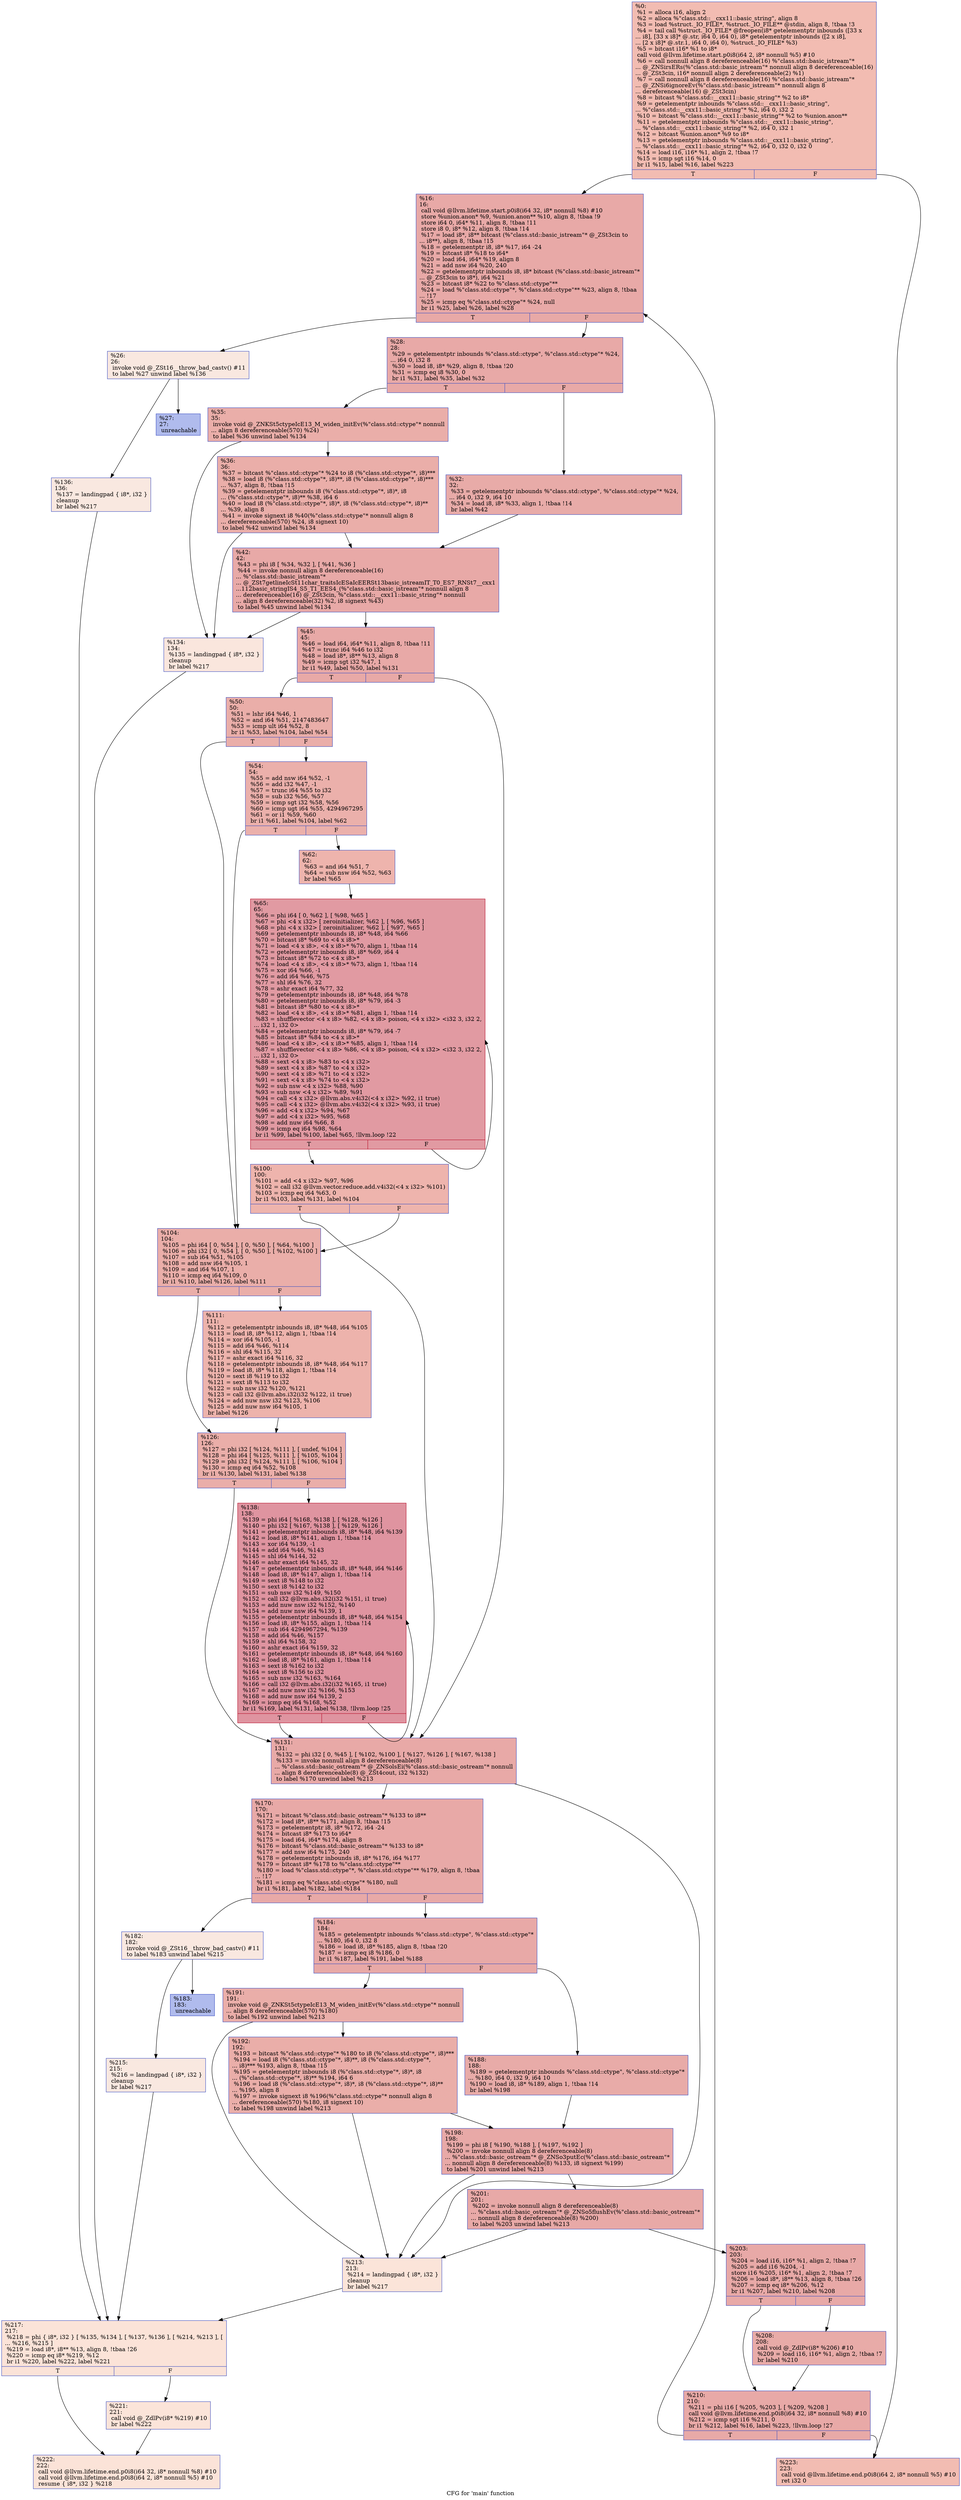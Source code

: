 digraph "CFG for 'main' function" {
	label="CFG for 'main' function";

	Node0x55bd26903bb0 [shape=record,color="#3d50c3ff", style=filled, fillcolor="#e1675170",label="{%0:\l  %1 = alloca i16, align 2\l  %2 = alloca %\"class.std::__cxx11::basic_string\", align 8\l  %3 = load %struct._IO_FILE*, %struct._IO_FILE** @stdin, align 8, !tbaa !3\l  %4 = tail call %struct._IO_FILE* @freopen(i8* getelementptr inbounds ([33 x\l... i8], [33 x i8]* @.str, i64 0, i64 0), i8* getelementptr inbounds ([2 x i8],\l... [2 x i8]* @.str.1, i64 0, i64 0), %struct._IO_FILE* %3)\l  %5 = bitcast i16* %1 to i8*\l  call void @llvm.lifetime.start.p0i8(i64 2, i8* nonnull %5) #10\l  %6 = call nonnull align 8 dereferenceable(16) %\"class.std::basic_istream\"*\l... @_ZNSirsERs(%\"class.std::basic_istream\"* nonnull align 8 dereferenceable(16)\l... @_ZSt3cin, i16* nonnull align 2 dereferenceable(2) %1)\l  %7 = call nonnull align 8 dereferenceable(16) %\"class.std::basic_istream\"*\l... @_ZNSi6ignoreEv(%\"class.std::basic_istream\"* nonnull align 8\l... dereferenceable(16) @_ZSt3cin)\l  %8 = bitcast %\"class.std::__cxx11::basic_string\"* %2 to i8*\l  %9 = getelementptr inbounds %\"class.std::__cxx11::basic_string\",\l... %\"class.std::__cxx11::basic_string\"* %2, i64 0, i32 2\l  %10 = bitcast %\"class.std::__cxx11::basic_string\"* %2 to %union.anon**\l  %11 = getelementptr inbounds %\"class.std::__cxx11::basic_string\",\l... %\"class.std::__cxx11::basic_string\"* %2, i64 0, i32 1\l  %12 = bitcast %union.anon* %9 to i8*\l  %13 = getelementptr inbounds %\"class.std::__cxx11::basic_string\",\l... %\"class.std::__cxx11::basic_string\"* %2, i64 0, i32 0, i32 0\l  %14 = load i16, i16* %1, align 2, !tbaa !7\l  %15 = icmp sgt i16 %14, 0\l  br i1 %15, label %16, label %223\l|{<s0>T|<s1>F}}"];
	Node0x55bd26903bb0:s0 -> Node0x55bd26904bc0;
	Node0x55bd26903bb0:s1 -> Node0x55bd26906a60;
	Node0x55bd26904bc0 [shape=record,color="#3d50c3ff", style=filled, fillcolor="#ca3b3770",label="{%16:\l16:                                               \l  call void @llvm.lifetime.start.p0i8(i64 32, i8* nonnull %8) #10\l  store %union.anon* %9, %union.anon** %10, align 8, !tbaa !9\l  store i64 0, i64* %11, align 8, !tbaa !11\l  store i8 0, i8* %12, align 8, !tbaa !14\l  %17 = load i8*, i8** bitcast (%\"class.std::basic_istream\"* @_ZSt3cin to\l... i8**), align 8, !tbaa !15\l  %18 = getelementptr i8, i8* %17, i64 -24\l  %19 = bitcast i8* %18 to i64*\l  %20 = load i64, i64* %19, align 8\l  %21 = add nsw i64 %20, 240\l  %22 = getelementptr inbounds i8, i8* bitcast (%\"class.std::basic_istream\"*\l... @_ZSt3cin to i8*), i64 %21\l  %23 = bitcast i8* %22 to %\"class.std::ctype\"**\l  %24 = load %\"class.std::ctype\"*, %\"class.std::ctype\"** %23, align 8, !tbaa\l... !17\l  %25 = icmp eq %\"class.std::ctype\"* %24, null\l  br i1 %25, label %26, label %28\l|{<s0>T|<s1>F}}"];
	Node0x55bd26904bc0:s0 -> Node0x55bd26907920;
	Node0x55bd26904bc0:s1 -> Node0x55bd269079b0;
	Node0x55bd26907920 [shape=record,color="#3d50c3ff", style=filled, fillcolor="#f1ccb870",label="{%26:\l26:                                               \l  invoke void @_ZSt16__throw_bad_castv() #11\l          to label %27 unwind label %136\l}"];
	Node0x55bd26907920 -> Node0x55bd26907b40;
	Node0x55bd26907920 -> Node0x55bd26907b90;
	Node0x55bd26907b40 [shape=record,color="#3d50c3ff", style=filled, fillcolor="#4c66d670",label="{%27:\l27:                                               \l  unreachable\l}"];
	Node0x55bd269079b0 [shape=record,color="#3d50c3ff", style=filled, fillcolor="#ca3b3770",label="{%28:\l28:                                               \l  %29 = getelementptr inbounds %\"class.std::ctype\", %\"class.std::ctype\"* %24,\l... i64 0, i32 8\l  %30 = load i8, i8* %29, align 8, !tbaa !20\l  %31 = icmp eq i8 %30, 0\l  br i1 %31, label %35, label %32\l|{<s0>T|<s1>F}}"];
	Node0x55bd269079b0:s0 -> Node0x55bd26908120;
	Node0x55bd269079b0:s1 -> Node0x55bd269081b0;
	Node0x55bd269081b0 [shape=record,color="#3d50c3ff", style=filled, fillcolor="#cc403a70",label="{%32:\l32:                                               \l  %33 = getelementptr inbounds %\"class.std::ctype\", %\"class.std::ctype\"* %24,\l... i64 0, i32 9, i64 10\l  %34 = load i8, i8* %33, align 1, !tbaa !14\l  br label %42\l}"];
	Node0x55bd269081b0 -> Node0x55bd26908be0;
	Node0x55bd26908120 [shape=record,color="#3d50c3ff", style=filled, fillcolor="#d0473d70",label="{%35:\l35:                                               \l  invoke void @_ZNKSt5ctypeIcE13_M_widen_initEv(%\"class.std::ctype\"* nonnull\l... align 8 dereferenceable(570) %24)\l          to label %36 unwind label %134\l}"];
	Node0x55bd26908120 -> Node0x55bd26908d20;
	Node0x55bd26908120 -> Node0x55bd26908d70;
	Node0x55bd26908d20 [shape=record,color="#3d50c3ff", style=filled, fillcolor="#d0473d70",label="{%36:\l36:                                               \l  %37 = bitcast %\"class.std::ctype\"* %24 to i8 (%\"class.std::ctype\"*, i8)***\l  %38 = load i8 (%\"class.std::ctype\"*, i8)**, i8 (%\"class.std::ctype\"*, i8)***\l... %37, align 8, !tbaa !15\l  %39 = getelementptr inbounds i8 (%\"class.std::ctype\"*, i8)*, i8\l... (%\"class.std::ctype\"*, i8)** %38, i64 6\l  %40 = load i8 (%\"class.std::ctype\"*, i8)*, i8 (%\"class.std::ctype\"*, i8)**\l... %39, align 8\l  %41 = invoke signext i8 %40(%\"class.std::ctype\"* nonnull align 8\l... dereferenceable(570) %24, i8 signext 10)\l          to label %42 unwind label %134\l}"];
	Node0x55bd26908d20 -> Node0x55bd26908be0;
	Node0x55bd26908d20 -> Node0x55bd26908d70;
	Node0x55bd26908be0 [shape=record,color="#3d50c3ff", style=filled, fillcolor="#ca3b3770",label="{%42:\l42:                                               \l  %43 = phi i8 [ %34, %32 ], [ %41, %36 ]\l  %44 = invoke nonnull align 8 dereferenceable(16)\l... %\"class.std::basic_istream\"*\l... @_ZSt7getlineIcSt11char_traitsIcESaIcEERSt13basic_istreamIT_T0_ES7_RNSt7__cxx1\l...112basic_stringIS4_S5_T1_EES4_(%\"class.std::basic_istream\"* nonnull align 8\l... dereferenceable(16) @_ZSt3cin, %\"class.std::__cxx11::basic_string\"* nonnull\l... align 8 dereferenceable(32) %2, i8 signext %43)\l          to label %45 unwind label %134\l}"];
	Node0x55bd26908be0 -> Node0x55bd2690a2f0;
	Node0x55bd26908be0 -> Node0x55bd26908d70;
	Node0x55bd2690a2f0 [shape=record,color="#3d50c3ff", style=filled, fillcolor="#ca3b3770",label="{%45:\l45:                                               \l  %46 = load i64, i64* %11, align 8, !tbaa !11\l  %47 = trunc i64 %46 to i32\l  %48 = load i8*, i8** %13, align 8\l  %49 = icmp sgt i32 %47, 1\l  br i1 %49, label %50, label %131\l|{<s0>T|<s1>F}}"];
	Node0x55bd2690a2f0:s0 -> Node0x55bd2690ad20;
	Node0x55bd2690a2f0:s1 -> Node0x55bd2690ad70;
	Node0x55bd2690ad20 [shape=record,color="#3d50c3ff", style=filled, fillcolor="#d0473d70",label="{%50:\l50:                                               \l  %51 = lshr i64 %46, 1\l  %52 = and i64 %51, 2147483647\l  %53 = icmp ult i64 %52, 8\l  br i1 %53, label %104, label %54\l|{<s0>T|<s1>F}}"];
	Node0x55bd2690ad20:s0 -> Node0x55bd2690b0f0;
	Node0x55bd2690ad20:s1 -> Node0x55bd2690b140;
	Node0x55bd2690b140 [shape=record,color="#3d50c3ff", style=filled, fillcolor="#d24b4070",label="{%54:\l54:                                               \l  %55 = add nsw i64 %52, -1\l  %56 = add i32 %47, -1\l  %57 = trunc i64 %55 to i32\l  %58 = sub i32 %56, %57\l  %59 = icmp sgt i32 %58, %56\l  %60 = icmp ugt i64 %55, 4294967295\l  %61 = or i1 %59, %60\l  br i1 %61, label %104, label %62\l|{<s0>T|<s1>F}}"];
	Node0x55bd2690b140:s0 -> Node0x55bd2690b0f0;
	Node0x55bd2690b140:s1 -> Node0x55bd2690b6e0;
	Node0x55bd2690b6e0 [shape=record,color="#3d50c3ff", style=filled, fillcolor="#d8564670",label="{%62:\l62:                                               \l  %63 = and i64 %51, 7\l  %64 = sub nsw i64 %52, %63\l  br label %65\l}"];
	Node0x55bd2690b6e0 -> Node0x55bd2690b930;
	Node0x55bd2690b930 [shape=record,color="#b70d28ff", style=filled, fillcolor="#bb1b2c70",label="{%65:\l65:                                               \l  %66 = phi i64 [ 0, %62 ], [ %98, %65 ]\l  %67 = phi \<4 x i32\> [ zeroinitializer, %62 ], [ %96, %65 ]\l  %68 = phi \<4 x i32\> [ zeroinitializer, %62 ], [ %97, %65 ]\l  %69 = getelementptr inbounds i8, i8* %48, i64 %66\l  %70 = bitcast i8* %69 to \<4 x i8\>*\l  %71 = load \<4 x i8\>, \<4 x i8\>* %70, align 1, !tbaa !14\l  %72 = getelementptr inbounds i8, i8* %69, i64 4\l  %73 = bitcast i8* %72 to \<4 x i8\>*\l  %74 = load \<4 x i8\>, \<4 x i8\>* %73, align 1, !tbaa !14\l  %75 = xor i64 %66, -1\l  %76 = add i64 %46, %75\l  %77 = shl i64 %76, 32\l  %78 = ashr exact i64 %77, 32\l  %79 = getelementptr inbounds i8, i8* %48, i64 %78\l  %80 = getelementptr inbounds i8, i8* %79, i64 -3\l  %81 = bitcast i8* %80 to \<4 x i8\>*\l  %82 = load \<4 x i8\>, \<4 x i8\>* %81, align 1, !tbaa !14\l  %83 = shufflevector \<4 x i8\> %82, \<4 x i8\> poison, \<4 x i32\> \<i32 3, i32 2,\l... i32 1, i32 0\>\l  %84 = getelementptr inbounds i8, i8* %79, i64 -7\l  %85 = bitcast i8* %84 to \<4 x i8\>*\l  %86 = load \<4 x i8\>, \<4 x i8\>* %85, align 1, !tbaa !14\l  %87 = shufflevector \<4 x i8\> %86, \<4 x i8\> poison, \<4 x i32\> \<i32 3, i32 2,\l... i32 1, i32 0\>\l  %88 = sext \<4 x i8\> %83 to \<4 x i32\>\l  %89 = sext \<4 x i8\> %87 to \<4 x i32\>\l  %90 = sext \<4 x i8\> %71 to \<4 x i32\>\l  %91 = sext \<4 x i8\> %74 to \<4 x i32\>\l  %92 = sub nsw \<4 x i32\> %88, %90\l  %93 = sub nsw \<4 x i32\> %89, %91\l  %94 = call \<4 x i32\> @llvm.abs.v4i32(\<4 x i32\> %92, i1 true)\l  %95 = call \<4 x i32\> @llvm.abs.v4i32(\<4 x i32\> %93, i1 true)\l  %96 = add \<4 x i32\> %94, %67\l  %97 = add \<4 x i32\> %95, %68\l  %98 = add nuw i64 %66, 8\l  %99 = icmp eq i64 %98, %64\l  br i1 %99, label %100, label %65, !llvm.loop !22\l|{<s0>T|<s1>F}}"];
	Node0x55bd2690b930:s0 -> Node0x55bd2690db70;
	Node0x55bd2690b930:s1 -> Node0x55bd2690b930;
	Node0x55bd2690db70 [shape=record,color="#3d50c3ff", style=filled, fillcolor="#d8564670",label="{%100:\l100:                                              \l  %101 = add \<4 x i32\> %97, %96\l  %102 = call i32 @llvm.vector.reduce.add.v4i32(\<4 x i32\> %101)\l  %103 = icmp eq i64 %63, 0\l  br i1 %103, label %131, label %104\l|{<s0>T|<s1>F}}"];
	Node0x55bd2690db70:s0 -> Node0x55bd2690ad70;
	Node0x55bd2690db70:s1 -> Node0x55bd2690b0f0;
	Node0x55bd2690b0f0 [shape=record,color="#3d50c3ff", style=filled, fillcolor="#d0473d70",label="{%104:\l104:                                              \l  %105 = phi i64 [ 0, %54 ], [ 0, %50 ], [ %64, %100 ]\l  %106 = phi i32 [ 0, %54 ], [ 0, %50 ], [ %102, %100 ]\l  %107 = sub i64 %51, %105\l  %108 = add nsw i64 %105, 1\l  %109 = and i64 %107, 1\l  %110 = icmp eq i64 %109, 0\l  br i1 %110, label %126, label %111\l|{<s0>T|<s1>F}}"];
	Node0x55bd2690b0f0:s0 -> Node0x55bd2690e400;
	Node0x55bd2690b0f0:s1 -> Node0x55bd2690e450;
	Node0x55bd2690e450 [shape=record,color="#3d50c3ff", style=filled, fillcolor="#d6524470",label="{%111:\l111:                                              \l  %112 = getelementptr inbounds i8, i8* %48, i64 %105\l  %113 = load i8, i8* %112, align 1, !tbaa !14\l  %114 = xor i64 %105, -1\l  %115 = add i64 %46, %114\l  %116 = shl i64 %115, 32\l  %117 = ashr exact i64 %116, 32\l  %118 = getelementptr inbounds i8, i8* %48, i64 %117\l  %119 = load i8, i8* %118, align 1, !tbaa !14\l  %120 = sext i8 %119 to i32\l  %121 = sext i8 %113 to i32\l  %122 = sub nsw i32 %120, %121\l  %123 = call i32 @llvm.abs.i32(i32 %122, i1 true)\l  %124 = add nuw nsw i32 %123, %106\l  %125 = add nuw nsw i64 %105, 1\l  br label %126\l}"];
	Node0x55bd2690e450 -> Node0x55bd2690e400;
	Node0x55bd2690e400 [shape=record,color="#3d50c3ff", style=filled, fillcolor="#d0473d70",label="{%126:\l126:                                              \l  %127 = phi i32 [ %124, %111 ], [ undef, %104 ]\l  %128 = phi i64 [ %125, %111 ], [ %105, %104 ]\l  %129 = phi i32 [ %124, %111 ], [ %106, %104 ]\l  %130 = icmp eq i64 %52, %108\l  br i1 %130, label %131, label %138\l|{<s0>T|<s1>F}}"];
	Node0x55bd2690e400:s0 -> Node0x55bd2690ad70;
	Node0x55bd2690e400:s1 -> Node0x55bd2690fd90;
	Node0x55bd2690ad70 [shape=record,color="#3d50c3ff", style=filled, fillcolor="#ca3b3770",label="{%131:\l131:                                              \l  %132 = phi i32 [ 0, %45 ], [ %102, %100 ], [ %127, %126 ], [ %167, %138 ]\l  %133 = invoke nonnull align 8 dereferenceable(8)\l... %\"class.std::basic_ostream\"* @_ZNSolsEi(%\"class.std::basic_ostream\"* nonnull\l... align 8 dereferenceable(8) @_ZSt4cout, i32 %132)\l          to label %170 unwind label %213\l}"];
	Node0x55bd2690ad70 -> Node0x55bd26910010;
	Node0x55bd2690ad70 -> Node0x55bd26910060;
	Node0x55bd26908d70 [shape=record,color="#3d50c3ff", style=filled, fillcolor="#f3c7b170",label="{%134:\l134:                                              \l  %135 = landingpad \{ i8*, i32 \}\l          cleanup\l  br label %217\l}"];
	Node0x55bd26908d70 -> Node0x55bd269103d0;
	Node0x55bd26907b90 [shape=record,color="#3d50c3ff", style=filled, fillcolor="#f1ccb870",label="{%136:\l136:                                              \l  %137 = landingpad \{ i8*, i32 \}\l          cleanup\l  br label %217\l}"];
	Node0x55bd26907b90 -> Node0x55bd269103d0;
	Node0x55bd2690fd90 [shape=record,color="#b70d28ff", style=filled, fillcolor="#b70d2870",label="{%138:\l138:                                              \l  %139 = phi i64 [ %168, %138 ], [ %128, %126 ]\l  %140 = phi i32 [ %167, %138 ], [ %129, %126 ]\l  %141 = getelementptr inbounds i8, i8* %48, i64 %139\l  %142 = load i8, i8* %141, align 1, !tbaa !14\l  %143 = xor i64 %139, -1\l  %144 = add i64 %46, %143\l  %145 = shl i64 %144, 32\l  %146 = ashr exact i64 %145, 32\l  %147 = getelementptr inbounds i8, i8* %48, i64 %146\l  %148 = load i8, i8* %147, align 1, !tbaa !14\l  %149 = sext i8 %148 to i32\l  %150 = sext i8 %142 to i32\l  %151 = sub nsw i32 %149, %150\l  %152 = call i32 @llvm.abs.i32(i32 %151, i1 true)\l  %153 = add nuw nsw i32 %152, %140\l  %154 = add nuw nsw i64 %139, 1\l  %155 = getelementptr inbounds i8, i8* %48, i64 %154\l  %156 = load i8, i8* %155, align 1, !tbaa !14\l  %157 = sub i64 4294967294, %139\l  %158 = add i64 %46, %157\l  %159 = shl i64 %158, 32\l  %160 = ashr exact i64 %159, 32\l  %161 = getelementptr inbounds i8, i8* %48, i64 %160\l  %162 = load i8, i8* %161, align 1, !tbaa !14\l  %163 = sext i8 %162 to i32\l  %164 = sext i8 %156 to i32\l  %165 = sub nsw i32 %163, %164\l  %166 = call i32 @llvm.abs.i32(i32 %165, i1 true)\l  %167 = add nuw nsw i32 %166, %153\l  %168 = add nuw nsw i64 %139, 2\l  %169 = icmp eq i64 %168, %52\l  br i1 %169, label %131, label %138, !llvm.loop !25\l|{<s0>T|<s1>F}}"];
	Node0x55bd2690fd90:s0 -> Node0x55bd2690ad70;
	Node0x55bd2690fd90:s1 -> Node0x55bd2690fd90;
	Node0x55bd26910010 [shape=record,color="#3d50c3ff", style=filled, fillcolor="#ca3b3770",label="{%170:\l170:                                              \l  %171 = bitcast %\"class.std::basic_ostream\"* %133 to i8**\l  %172 = load i8*, i8** %171, align 8, !tbaa !15\l  %173 = getelementptr i8, i8* %172, i64 -24\l  %174 = bitcast i8* %173 to i64*\l  %175 = load i64, i64* %174, align 8\l  %176 = bitcast %\"class.std::basic_ostream\"* %133 to i8*\l  %177 = add nsw i64 %175, 240\l  %178 = getelementptr inbounds i8, i8* %176, i64 %177\l  %179 = bitcast i8* %178 to %\"class.std::ctype\"**\l  %180 = load %\"class.std::ctype\"*, %\"class.std::ctype\"** %179, align 8, !tbaa\l... !17\l  %181 = icmp eq %\"class.std::ctype\"* %180, null\l  br i1 %181, label %182, label %184\l|{<s0>T|<s1>F}}"];
	Node0x55bd26910010:s0 -> Node0x55bd26912490;
	Node0x55bd26910010:s1 -> Node0x55bd269124e0;
	Node0x55bd26912490 [shape=record,color="#3d50c3ff", style=filled, fillcolor="#f1ccb870",label="{%182:\l182:                                              \l  invoke void @_ZSt16__throw_bad_castv() #11\l          to label %183 unwind label %215\l}"];
	Node0x55bd26912490 -> Node0x55bd269125e0;
	Node0x55bd26912490 -> Node0x55bd26912630;
	Node0x55bd269125e0 [shape=record,color="#3d50c3ff", style=filled, fillcolor="#4c66d670",label="{%183:\l183:                                              \l  unreachable\l}"];
	Node0x55bd269124e0 [shape=record,color="#3d50c3ff", style=filled, fillcolor="#ca3b3770",label="{%184:\l184:                                              \l  %185 = getelementptr inbounds %\"class.std::ctype\", %\"class.std::ctype\"*\l... %180, i64 0, i32 8\l  %186 = load i8, i8* %185, align 8, !tbaa !20\l  %187 = icmp eq i8 %186, 0\l  br i1 %187, label %191, label %188\l|{<s0>T|<s1>F}}"];
	Node0x55bd269124e0:s0 -> Node0x55bd26913010;
	Node0x55bd269124e0:s1 -> Node0x55bd26913060;
	Node0x55bd26913060 [shape=record,color="#3d50c3ff", style=filled, fillcolor="#cc403a70",label="{%188:\l188:                                              \l  %189 = getelementptr inbounds %\"class.std::ctype\", %\"class.std::ctype\"*\l... %180, i64 0, i32 9, i64 10\l  %190 = load i8, i8* %189, align 1, !tbaa !14\l  br label %198\l}"];
	Node0x55bd26913060 -> Node0x55bd269131d0;
	Node0x55bd26913010 [shape=record,color="#3d50c3ff", style=filled, fillcolor="#d0473d70",label="{%191:\l191:                                              \l  invoke void @_ZNKSt5ctypeIcE13_M_widen_initEv(%\"class.std::ctype\"* nonnull\l... align 8 dereferenceable(570) %180)\l          to label %192 unwind label %213\l}"];
	Node0x55bd26913010 -> Node0x55bd26913290;
	Node0x55bd26913010 -> Node0x55bd26910060;
	Node0x55bd26913290 [shape=record,color="#3d50c3ff", style=filled, fillcolor="#d0473d70",label="{%192:\l192:                                              \l  %193 = bitcast %\"class.std::ctype\"* %180 to i8 (%\"class.std::ctype\"*, i8)***\l  %194 = load i8 (%\"class.std::ctype\"*, i8)**, i8 (%\"class.std::ctype\"*,\l... i8)*** %193, align 8, !tbaa !15\l  %195 = getelementptr inbounds i8 (%\"class.std::ctype\"*, i8)*, i8\l... (%\"class.std::ctype\"*, i8)** %194, i64 6\l  %196 = load i8 (%\"class.std::ctype\"*, i8)*, i8 (%\"class.std::ctype\"*, i8)**\l... %195, align 8\l  %197 = invoke signext i8 %196(%\"class.std::ctype\"* nonnull align 8\l... dereferenceable(570) %180, i8 signext 10)\l          to label %198 unwind label %213\l}"];
	Node0x55bd26913290 -> Node0x55bd269131d0;
	Node0x55bd26913290 -> Node0x55bd26910060;
	Node0x55bd269131d0 [shape=record,color="#3d50c3ff", style=filled, fillcolor="#ca3b3770",label="{%198:\l198:                                              \l  %199 = phi i8 [ %190, %188 ], [ %197, %192 ]\l  %200 = invoke nonnull align 8 dereferenceable(8)\l... %\"class.std::basic_ostream\"* @_ZNSo3putEc(%\"class.std::basic_ostream\"*\l... nonnull align 8 dereferenceable(8) %133, i8 signext %199)\l          to label %201 unwind label %213\l}"];
	Node0x55bd269131d0 -> Node0x55bd26913740;
	Node0x55bd269131d0 -> Node0x55bd26910060;
	Node0x55bd26913740 [shape=record,color="#3d50c3ff", style=filled, fillcolor="#ca3b3770",label="{%201:\l201:                                              \l  %202 = invoke nonnull align 8 dereferenceable(8)\l... %\"class.std::basic_ostream\"* @_ZNSo5flushEv(%\"class.std::basic_ostream\"*\l... nonnull align 8 dereferenceable(8) %200)\l          to label %203 unwind label %213\l}"];
	Node0x55bd26913740 -> Node0x55bd269139d0;
	Node0x55bd26913740 -> Node0x55bd26910060;
	Node0x55bd269139d0 [shape=record,color="#3d50c3ff", style=filled, fillcolor="#ca3b3770",label="{%203:\l203:                                              \l  %204 = load i16, i16* %1, align 2, !tbaa !7\l  %205 = add i16 %204, -1\l  store i16 %205, i16* %1, align 2, !tbaa !7\l  %206 = load i8*, i8** %13, align 8, !tbaa !26\l  %207 = icmp eq i8* %206, %12\l  br i1 %207, label %210, label %208\l|{<s0>T|<s1>F}}"];
	Node0x55bd269139d0:s0 -> Node0x55bd26914590;
	Node0x55bd269139d0:s1 -> Node0x55bd26914620;
	Node0x55bd26914620 [shape=record,color="#3d50c3ff", style=filled, fillcolor="#cc403a70",label="{%208:\l208:                                              \l  call void @_ZdlPv(i8* %206) #10\l  %209 = load i16, i16* %1, align 2, !tbaa !7\l  br label %210\l}"];
	Node0x55bd26914620 -> Node0x55bd26914590;
	Node0x55bd26914590 [shape=record,color="#3d50c3ff", style=filled, fillcolor="#ca3b3770",label="{%210:\l210:                                              \l  %211 = phi i16 [ %205, %203 ], [ %209, %208 ]\l  call void @llvm.lifetime.end.p0i8(i64 32, i8* nonnull %8) #10\l  %212 = icmp sgt i16 %211, 0\l  br i1 %212, label %16, label %223, !llvm.loop !27\l|{<s0>T|<s1>F}}"];
	Node0x55bd26914590:s0 -> Node0x55bd26904bc0;
	Node0x55bd26914590:s1 -> Node0x55bd26906a60;
	Node0x55bd26910060 [shape=record,color="#3d50c3ff", style=filled, fillcolor="#f5c1a970",label="{%213:\l213:                                              \l  %214 = landingpad \{ i8*, i32 \}\l          cleanup\l  br label %217\l}"];
	Node0x55bd26910060 -> Node0x55bd269103d0;
	Node0x55bd26912630 [shape=record,color="#3d50c3ff", style=filled, fillcolor="#f1ccb870",label="{%215:\l215:                                              \l  %216 = landingpad \{ i8*, i32 \}\l          cleanup\l  br label %217\l}"];
	Node0x55bd26912630 -> Node0x55bd269103d0;
	Node0x55bd269103d0 [shape=record,color="#3d50c3ff", style=filled, fillcolor="#f6bfa670",label="{%217:\l217:                                              \l  %218 = phi \{ i8*, i32 \} [ %135, %134 ], [ %137, %136 ], [ %214, %213 ], [\l... %216, %215 ]\l  %219 = load i8*, i8** %13, align 8, !tbaa !26\l  %220 = icmp eq i8* %219, %12\l  br i1 %220, label %222, label %221\l|{<s0>T|<s1>F}}"];
	Node0x55bd269103d0:s0 -> Node0x55bd26915950;
	Node0x55bd269103d0:s1 -> Node0x55bd269159a0;
	Node0x55bd269159a0 [shape=record,color="#3d50c3ff", style=filled, fillcolor="#f5c1a970",label="{%221:\l221:                                              \l  call void @_ZdlPv(i8* %219) #10\l  br label %222\l}"];
	Node0x55bd269159a0 -> Node0x55bd26915950;
	Node0x55bd26915950 [shape=record,color="#3d50c3ff", style=filled, fillcolor="#f6bfa670",label="{%222:\l222:                                              \l  call void @llvm.lifetime.end.p0i8(i64 32, i8* nonnull %8) #10\l  call void @llvm.lifetime.end.p0i8(i64 2, i8* nonnull %5) #10\l  resume \{ i8*, i32 \} %218\l}"];
	Node0x55bd26906a60 [shape=record,color="#3d50c3ff", style=filled, fillcolor="#e1675170",label="{%223:\l223:                                              \l  call void @llvm.lifetime.end.p0i8(i64 2, i8* nonnull %5) #10\l  ret i32 0\l}"];
}
